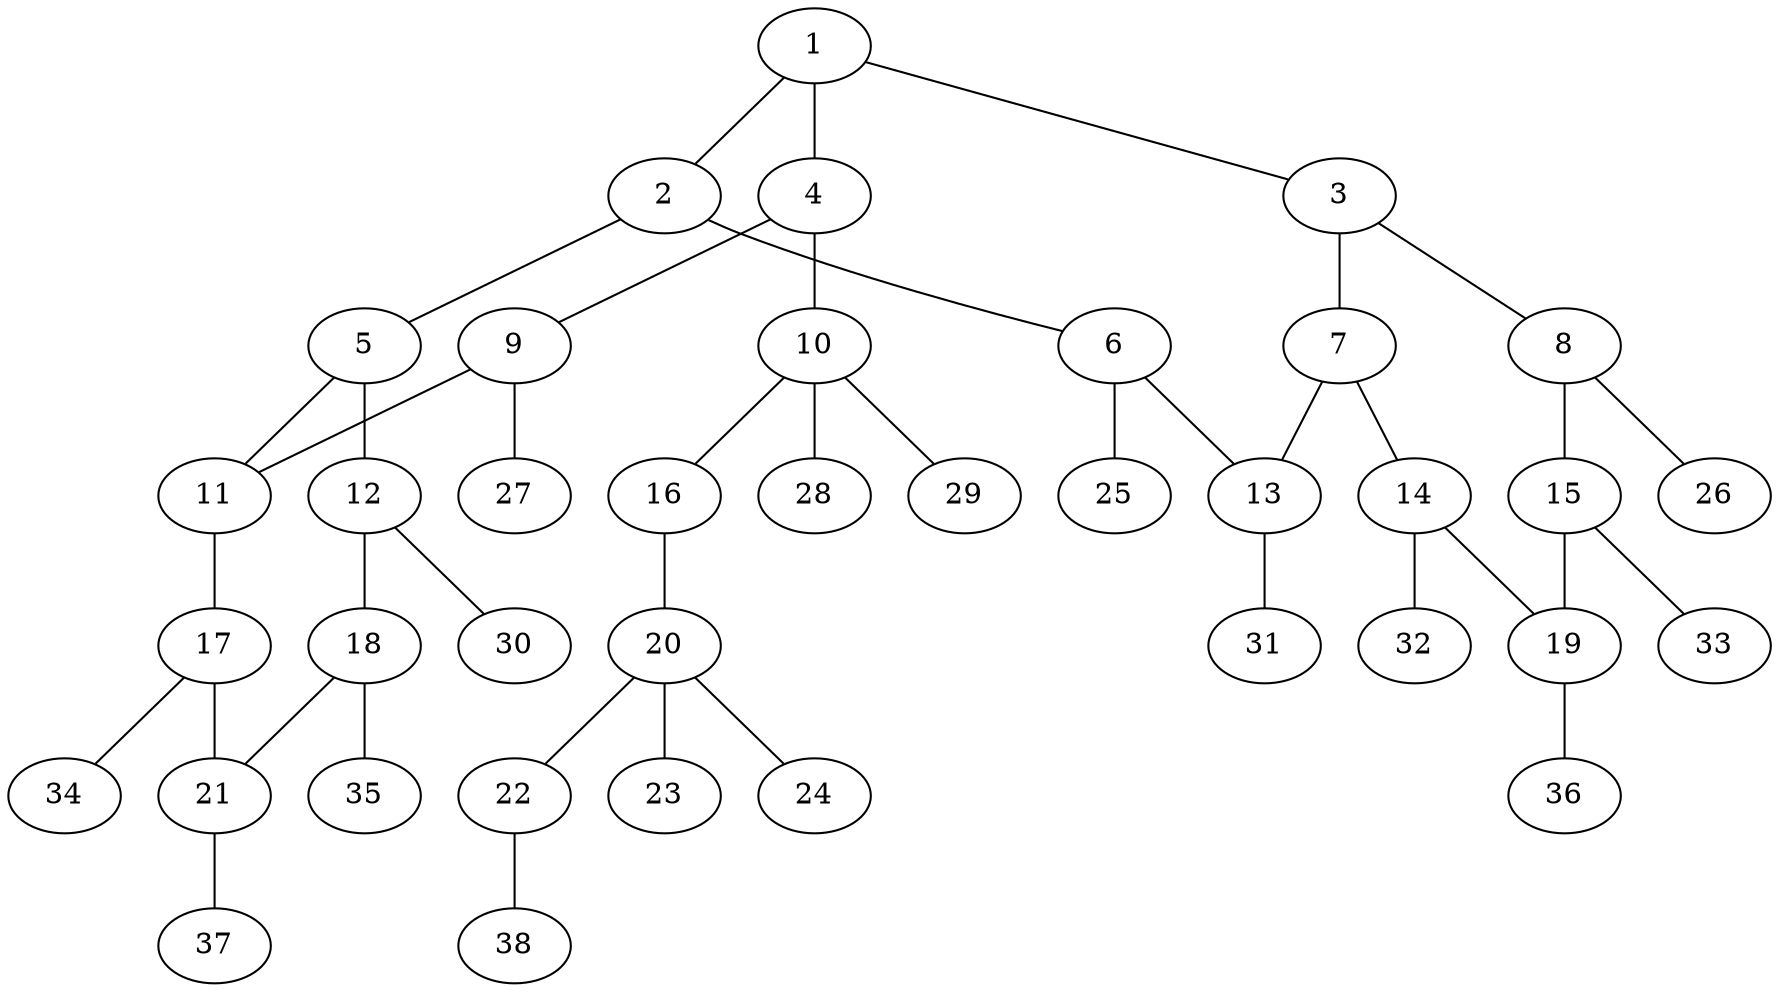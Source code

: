 graph molecule_3174 {
	1	 [chem=C];
	2	 [chem=C];
	1 -- 2	 [valence=2];
	3	 [chem=C];
	1 -- 3	 [valence=1];
	4	 [chem=C];
	1 -- 4	 [valence=1];
	5	 [chem=C];
	2 -- 5	 [valence=1];
	6	 [chem=C];
	2 -- 6	 [valence=1];
	7	 [chem=C];
	3 -- 7	 [valence=2];
	8	 [chem=C];
	3 -- 8	 [valence=1];
	9	 [chem=C];
	4 -- 9	 [valence=2];
	10	 [chem=C];
	4 -- 10	 [valence=1];
	11	 [chem=C];
	5 -- 11	 [valence=2];
	12	 [chem=C];
	5 -- 12	 [valence=1];
	13	 [chem=C];
	6 -- 13	 [valence=2];
	25	 [chem=H];
	6 -- 25	 [valence=1];
	7 -- 13	 [valence=1];
	14	 [chem=C];
	7 -- 14	 [valence=1];
	15	 [chem=C];
	8 -- 15	 [valence=2];
	26	 [chem=H];
	8 -- 26	 [valence=1];
	9 -- 11	 [valence=1];
	27	 [chem=H];
	9 -- 27	 [valence=1];
	16	 [chem=O];
	10 -- 16	 [valence=1];
	28	 [chem=H];
	10 -- 28	 [valence=1];
	29	 [chem=H];
	10 -- 29	 [valence=1];
	17	 [chem=C];
	11 -- 17	 [valence=1];
	18	 [chem=C];
	12 -- 18	 [valence=2];
	30	 [chem=H];
	12 -- 30	 [valence=1];
	31	 [chem=H];
	13 -- 31	 [valence=1];
	19	 [chem=C];
	14 -- 19	 [valence=2];
	32	 [chem=H];
	14 -- 32	 [valence=1];
	15 -- 19	 [valence=1];
	33	 [chem=H];
	15 -- 33	 [valence=1];
	20	 [chem=S];
	16 -- 20	 [valence=1];
	21	 [chem=C];
	17 -- 21	 [valence=2];
	34	 [chem=H];
	17 -- 34	 [valence=1];
	18 -- 21	 [valence=1];
	35	 [chem=H];
	18 -- 35	 [valence=1];
	36	 [chem=H];
	19 -- 36	 [valence=1];
	22	 [chem=O];
	20 -- 22	 [valence=1];
	23	 [chem=O];
	20 -- 23	 [valence=2];
	24	 [chem=O];
	20 -- 24	 [valence=2];
	37	 [chem=H];
	21 -- 37	 [valence=1];
	38	 [chem=H];
	22 -- 38	 [valence=1];
}
